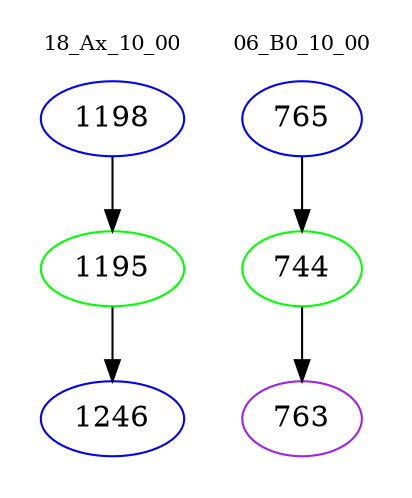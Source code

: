 digraph{
subgraph cluster_0 {
color = white
label = "18_Ax_10_00";
fontsize=10;
T0_1198 [label="1198", color="blue"]
T0_1198 -> T0_1195 [color="black"]
T0_1195 [label="1195", color="green"]
T0_1195 -> T0_1246 [color="black"]
T0_1246 [label="1246", color="blue"]
}
subgraph cluster_1 {
color = white
label = "06_B0_10_00";
fontsize=10;
T1_765 [label="765", color="blue"]
T1_765 -> T1_744 [color="black"]
T1_744 [label="744", color="green"]
T1_744 -> T1_763 [color="black"]
T1_763 [label="763", color="purple"]
}
}
